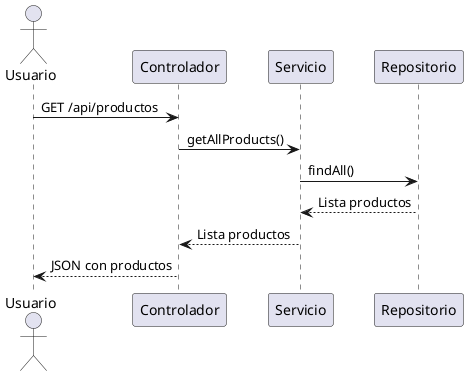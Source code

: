 @startuml
actor Usuario
Usuario -> Controlador : GET /api/productos
Controlador -> Servicio : getAllProducts()
Servicio -> Repositorio : findAll()
Repositorio --> Servicio : Lista productos
Servicio --> Controlador : Lista productos
Controlador --> Usuario : JSON con productos
@enduml
